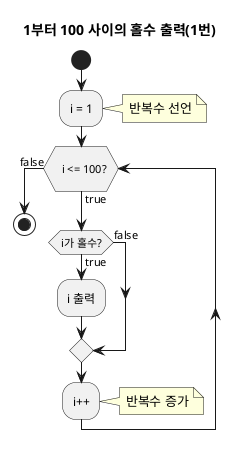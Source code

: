 @startuml

title 1부터 100 사이의 홀수 출력(1번)


start

:i = 1;
note right: 반복수 선언

while (\n  i <= 100?\n)  is (true)
  if (i가 홀수?) then (true) 
    :i 출력;
  else (false)
  endif
  :i++;
  note right: 반복수 증가
endwhile (false)

stop

@enduml